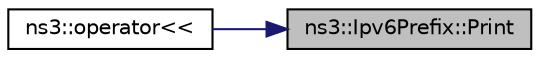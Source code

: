 digraph "ns3::Ipv6Prefix::Print"
{
 // LATEX_PDF_SIZE
  edge [fontname="Helvetica",fontsize="10",labelfontname="Helvetica",labelfontsize="10"];
  node [fontname="Helvetica",fontsize="10",shape=record];
  rankdir="RL";
  Node1 [label="ns3::Ipv6Prefix::Print",height=0.2,width=0.4,color="black", fillcolor="grey75", style="filled", fontcolor="black",tooltip="Print this address to the given output stream."];
  Node1 -> Node2 [dir="back",color="midnightblue",fontsize="10",style="solid",fontname="Helvetica"];
  Node2 [label="ns3::operator\<\<",height=0.2,width=0.4,color="black", fillcolor="white", style="filled",URL="$namespacens3.html#af3f2b064369a0e8a14e12622f9ff6422",tooltip="Stream insertion operator."];
}
